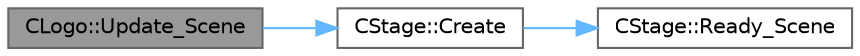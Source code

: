 digraph "CLogo::Update_Scene"
{
 // LATEX_PDF_SIZE
  bgcolor="transparent";
  edge [fontname=Helvetica,fontsize=10,labelfontname=Helvetica,labelfontsize=10];
  node [fontname=Helvetica,fontsize=10,shape=box,height=0.2,width=0.4];
  rankdir="LR";
  Node1 [id="Node000001",label="CLogo::Update_Scene",height=0.2,width=0.4,color="gray40", fillcolor="grey60", style="filled", fontcolor="black",tooltip=" "];
  Node1 -> Node2 [id="edge1_Node000001_Node000002",color="steelblue1",style="solid",tooltip=" "];
  Node2 [id="Node000002",label="CStage::Create",height=0.2,width=0.4,color="grey40", fillcolor="white", style="filled",URL="$class_c_stage.html#abe672b3213138ebe14dce57ef9fc4fe4",tooltip=" "];
  Node2 -> Node3 [id="edge2_Node000002_Node000003",color="steelblue1",style="solid",tooltip=" "];
  Node3 [id="Node000003",label="CStage::Ready_Scene",height=0.2,width=0.4,color="grey40", fillcolor="white", style="filled",URL="$class_c_stage.html#a4b10452ab0fca05719f5f1e45ecee564",tooltip=" "];
}
